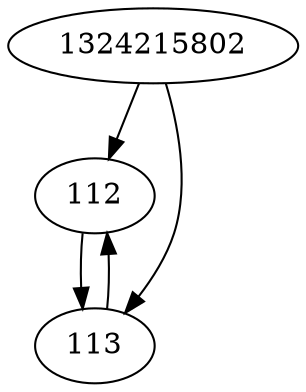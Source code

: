 strict digraph  {
112;
113;
1324215802;
112 -> 113;
113 -> 112;
1324215802 -> 112;
1324215802 -> 113;
}
